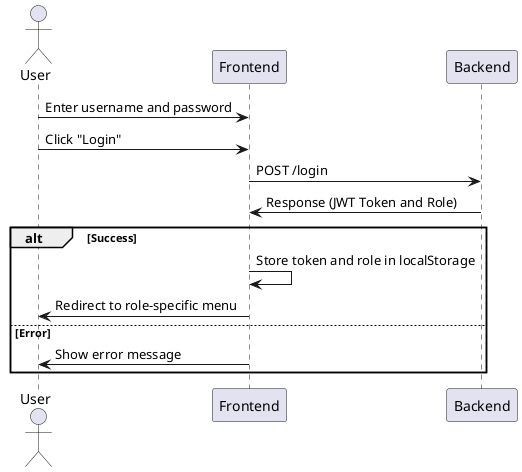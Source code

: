 
@startuml
actor User
participant Frontend

User -> Frontend: Enter username and password
User -> Frontend: Click "Login"
Frontend -> Backend: POST /login
Backend -> Frontend: Response (JWT Token and Role)
alt Success
    Frontend -> Frontend: Store token and role in localStorage
    Frontend -> User: Redirect to role-specific menu
else Error
    Frontend -> User: Show error message
end
@enduml
